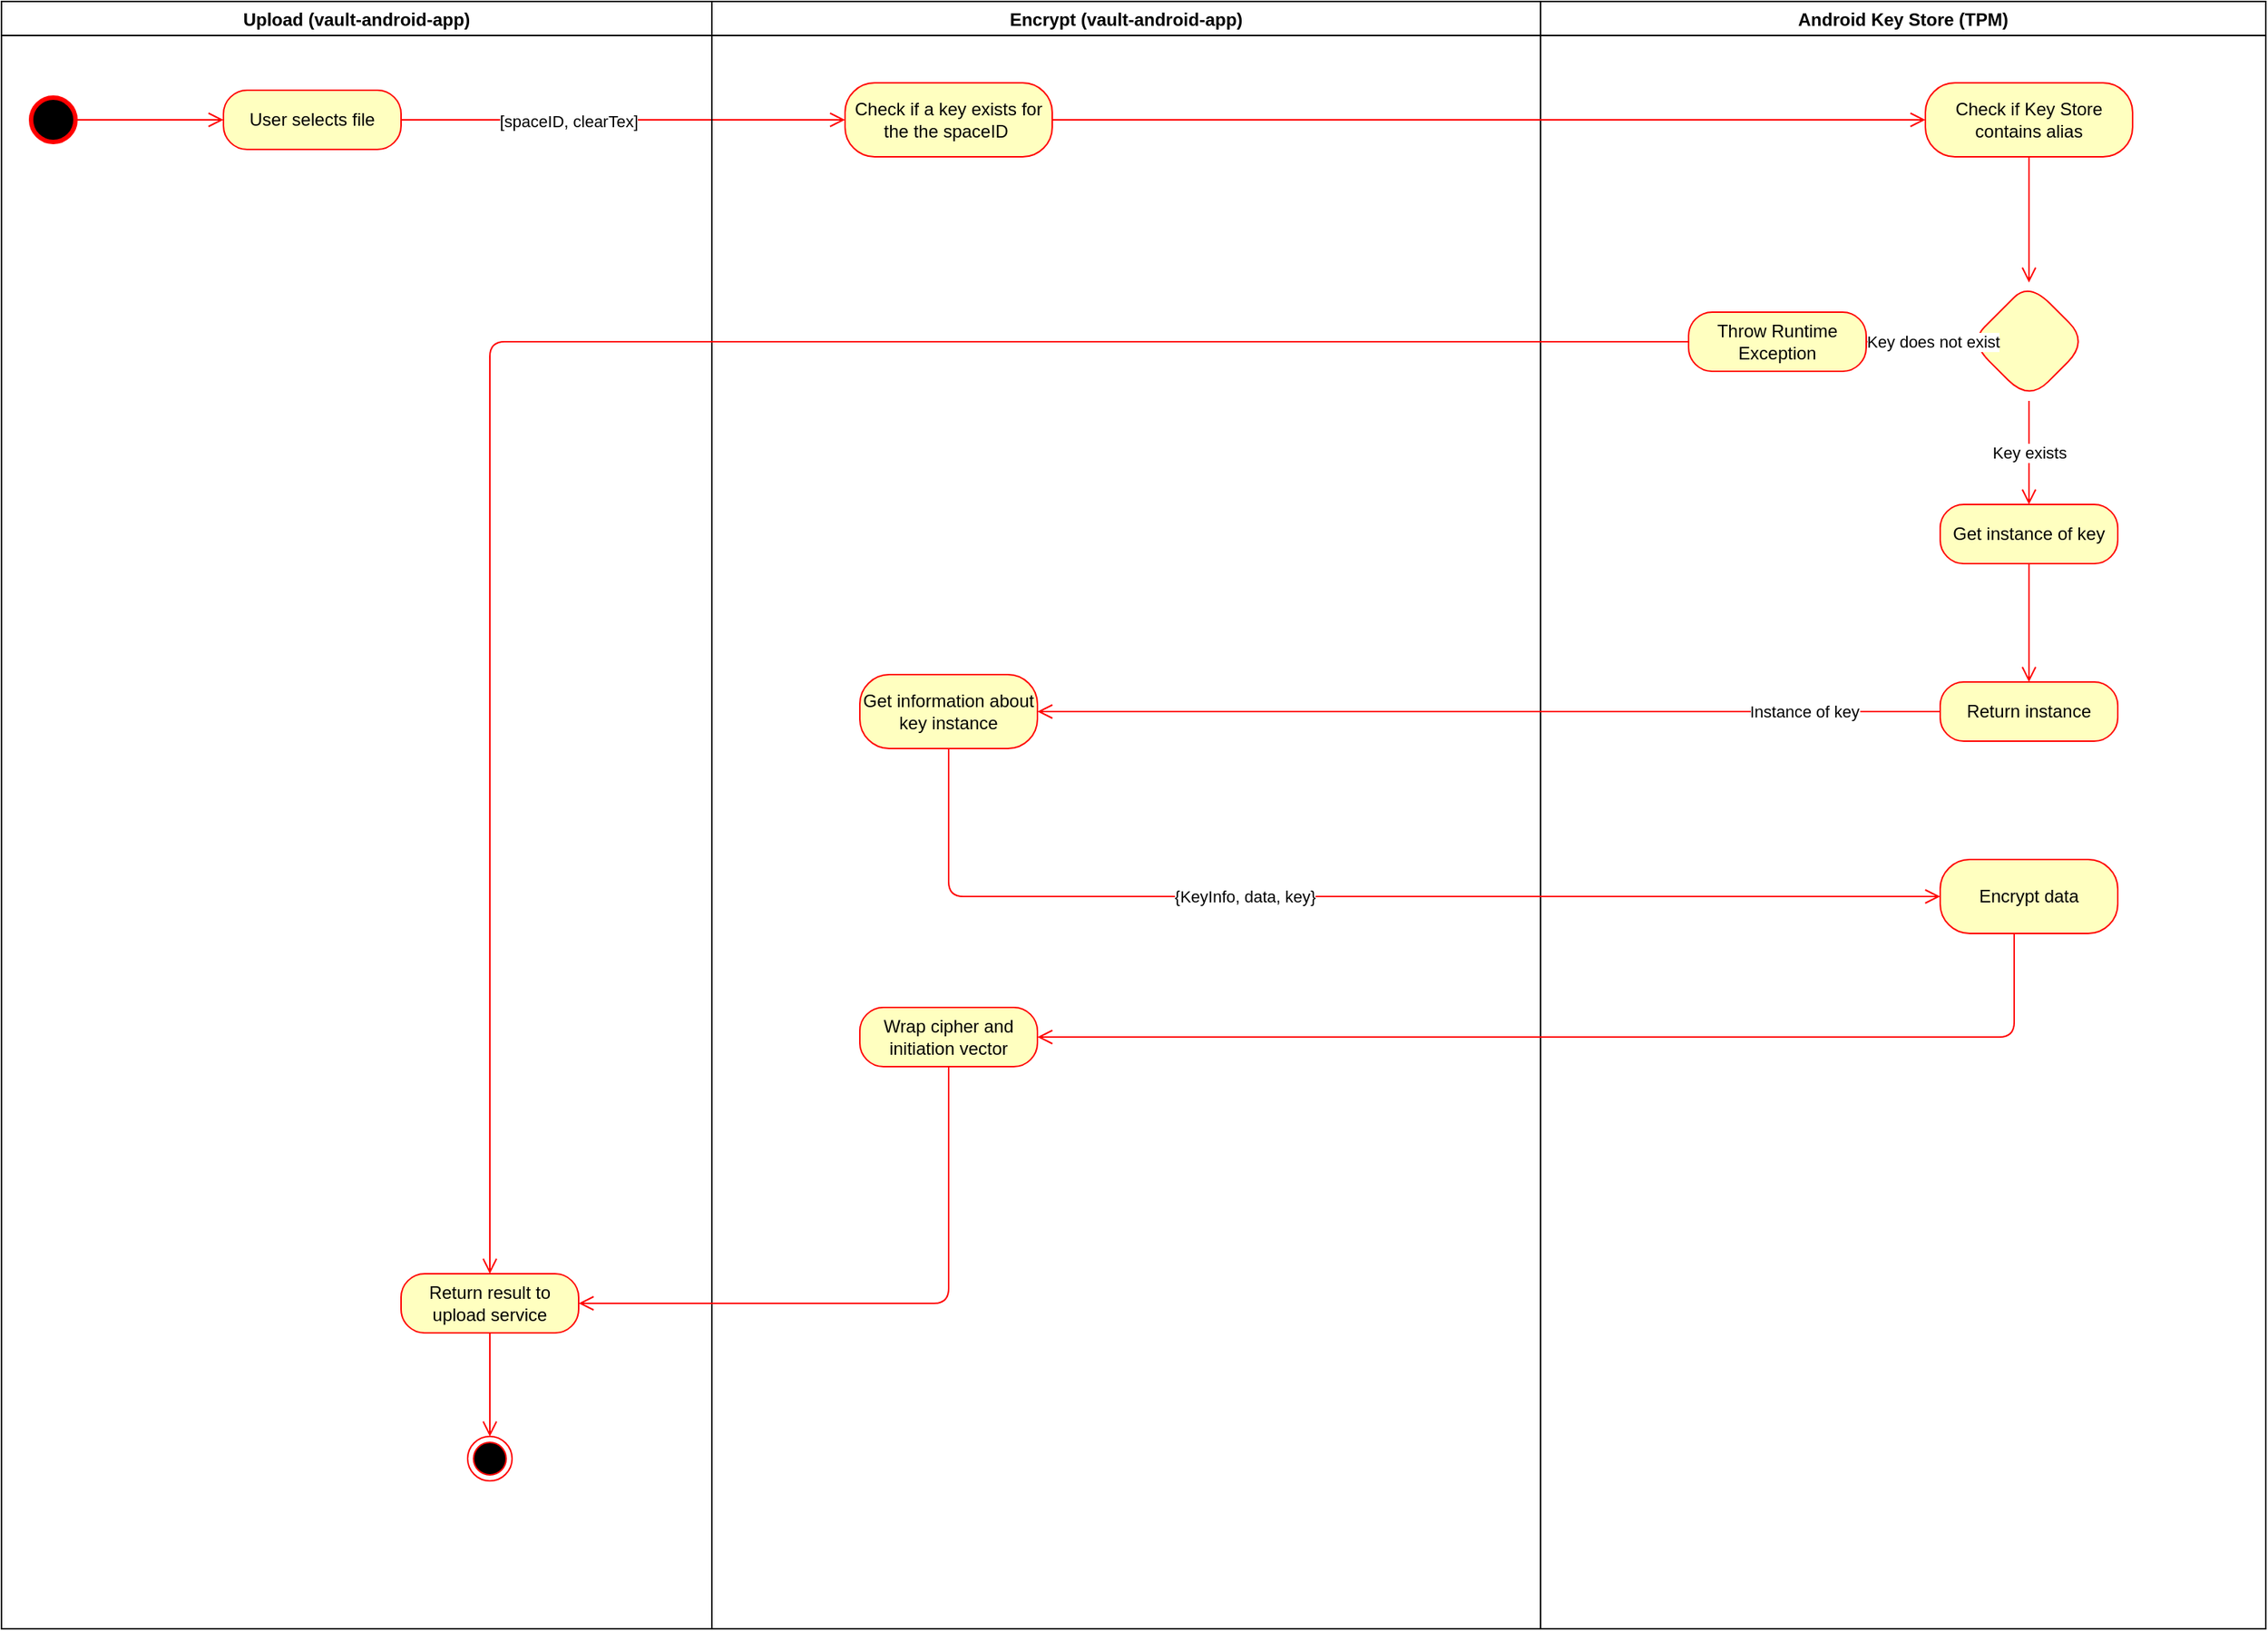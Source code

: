 <mxfile version="14.6.9" type="device"><diagram id="C5RBs43oDa-KdzZeNtuy" name="Page-1"><mxGraphModel dx="3769" dy="1065" grid="1" gridSize="10" guides="1" tooltips="1" connect="1" arrows="1" fold="1" page="1" pageScale="1" pageWidth="827" pageHeight="1169" math="0" shadow="0"><root><mxCell id="WIyWlLk6GJQsqaUBKTNV-0"/><mxCell id="WIyWlLk6GJQsqaUBKTNV-1" parent="WIyWlLk6GJQsqaUBKTNV-0"/><mxCell id="5M6AXx_qfmoweQznHpF_-0" value="Upload (vault-android-app)" style="swimlane;startSize=23;" parent="WIyWlLk6GJQsqaUBKTNV-1" vertex="1"><mxGeometry x="-360" y="140" width="480" height="1100" as="geometry"/></mxCell><mxCell id="GNfpNx03PFpKt5aEcSJn-34" style="edgeStyle=orthogonalEdgeStyle;rounded=1;orthogonalLoop=1;jettySize=auto;html=1;entryX=0.5;entryY=0;entryDx=0;entryDy=0;endArrow=open;endFill=0;endSize=8;strokeColor=#FF0000;" parent="5M6AXx_qfmoweQznHpF_-0" source="GNfpNx03PFpKt5aEcSJn-30" target="GNfpNx03PFpKt5aEcSJn-33" edge="1"><mxGeometry relative="1" as="geometry"/></mxCell><mxCell id="GNfpNx03PFpKt5aEcSJn-30" value="Return result to upload service" style="rounded=1;whiteSpace=wrap;html=1;arcSize=40;fontColor=#000000;fillColor=#ffffc0;strokeColor=#ff0000;" parent="5M6AXx_qfmoweQznHpF_-0" vertex="1"><mxGeometry x="270" y="860" width="120" height="40" as="geometry"/></mxCell><mxCell id="5M6AXx_qfmoweQznHpF_-3" value="User selects file" style="rounded=1;whiteSpace=wrap;html=1;arcSize=40;fontColor=#000000;fillColor=#ffffc0;strokeColor=#ff0000;" parent="5M6AXx_qfmoweQznHpF_-0" vertex="1"><mxGeometry x="150" y="60" width="120" height="40" as="geometry"/></mxCell><mxCell id="GNfpNx03PFpKt5aEcSJn-33" value="" style="ellipse;html=1;shape=endState;fillColor=#000000;strokeColor=#ff0000;" parent="5M6AXx_qfmoweQznHpF_-0" vertex="1"><mxGeometry x="315" y="970" width="30" height="30" as="geometry"/></mxCell><mxCell id="5M6AXx_qfmoweQznHpF_-2" value="" style="ellipse;whiteSpace=wrap;html=1;aspect=fixed;strokeWidth=3;fillColor=#000000;strokeColor=#FF0000;" parent="5M6AXx_qfmoweQznHpF_-0" vertex="1"><mxGeometry x="20" y="65" width="30" height="30" as="geometry"/></mxCell><mxCell id="5M6AXx_qfmoweQznHpF_-1" value="" style="edgeStyle=orthogonalEdgeStyle;orthogonalLoop=1;jettySize=auto;html=1;endArrow=open;endSize=8;strokeColor=#ff0000;" parent="5M6AXx_qfmoweQznHpF_-0" source="5M6AXx_qfmoweQznHpF_-2" target="5M6AXx_qfmoweQznHpF_-3" edge="1"><mxGeometry relative="1" as="geometry"/></mxCell><mxCell id="5M6AXx_qfmoweQznHpF_-4" value="[spaceID, clearTex]" style="edgeStyle=orthogonalEdgeStyle;html=1;verticalAlign=bottom;endArrow=open;endSize=8;strokeColor=#ff0000;entryX=0;entryY=0.5;entryDx=0;entryDy=0;" parent="WIyWlLk6GJQsqaUBKTNV-1" source="5M6AXx_qfmoweQznHpF_-3" target="5M6AXx_qfmoweQznHpF_-6" edge="1"><mxGeometry x="-0.25" y="-10" relative="1" as="geometry"><mxPoint x="510" y="220" as="targetPoint"/><mxPoint as="offset"/></mxGeometry></mxCell><mxCell id="5M6AXx_qfmoweQznHpF_-72" value="Encrypt (vault-android-app)" style="swimlane;" parent="WIyWlLk6GJQsqaUBKTNV-1" vertex="1"><mxGeometry x="120" y="140" width="560" height="1100" as="geometry"/></mxCell><mxCell id="5M6AXx_qfmoweQznHpF_-6" value="Check if a key exists for the the spaceID&amp;nbsp;" style="rounded=1;whiteSpace=wrap;html=1;arcSize=40;fontColor=#000000;fillColor=#ffffc0;strokeColor=#ff0000;" parent="5M6AXx_qfmoweQznHpF_-72" vertex="1"><mxGeometry x="90" y="55" width="140" height="50" as="geometry"/></mxCell><mxCell id="5M6AXx_qfmoweQznHpF_-17" value="Throw Runtime Exception" style="rounded=1;whiteSpace=wrap;html=1;arcSize=40;fontColor=#000000;fillColor=#ffffc0;strokeColor=#ff0000;" parent="5M6AXx_qfmoweQznHpF_-72" vertex="1"><mxGeometry x="660" y="210" width="120" height="40" as="geometry"/></mxCell><mxCell id="GNfpNx03PFpKt5aEcSJn-17" value="Get information about key instance" style="rounded=1;whiteSpace=wrap;html=1;arcSize=40;fontColor=#000000;fillColor=#ffffc0;strokeColor=#ff0000;" parent="5M6AXx_qfmoweQznHpF_-72" vertex="1"><mxGeometry x="100" y="455" width="120" height="50" as="geometry"/></mxCell><mxCell id="GNfpNx03PFpKt5aEcSJn-25" value="Wrap cipher and initiation vector" style="rounded=1;whiteSpace=wrap;html=1;arcSize=40;fontColor=#000000;fillColor=#ffffc0;strokeColor=#ff0000;" parent="5M6AXx_qfmoweQznHpF_-72" vertex="1"><mxGeometry x="100" y="680" width="120" height="40" as="geometry"/></mxCell><mxCell id="5M6AXx_qfmoweQznHpF_-73" value="Android Key Store (TPM)" style="swimlane;" parent="5M6AXx_qfmoweQznHpF_-72" vertex="1"><mxGeometry x="560" width="490" height="1100" as="geometry"/></mxCell><mxCell id="GNfpNx03PFpKt5aEcSJn-10" style="edgeStyle=orthogonalEdgeStyle;rounded=1;orthogonalLoop=1;jettySize=auto;html=1;entryX=0.5;entryY=0;entryDx=0;entryDy=0;endArrow=open;endFill=0;endSize=8;strokeColor=#FF0000;" parent="5M6AXx_qfmoweQznHpF_-73" source="GNfpNx03PFpKt5aEcSJn-6" target="GNfpNx03PFpKt5aEcSJn-9" edge="1"><mxGeometry relative="1" as="geometry"/></mxCell><mxCell id="GNfpNx03PFpKt5aEcSJn-6" value="Check if Key Store contains alias" style="rounded=1;whiteSpace=wrap;html=1;arcSize=40;fontColor=#000000;fillColor=#ffffc0;strokeColor=#ff0000;" parent="5M6AXx_qfmoweQznHpF_-73" vertex="1"><mxGeometry x="260" y="55" width="140" height="50" as="geometry"/></mxCell><mxCell id="GNfpNx03PFpKt5aEcSJn-22" value="Key exists" style="edgeStyle=orthogonalEdgeStyle;rounded=1;orthogonalLoop=1;jettySize=auto;html=1;entryX=0.5;entryY=0;entryDx=0;entryDy=0;endArrow=open;endFill=0;endSize=8;strokeColor=#FF0000;" parent="5M6AXx_qfmoweQznHpF_-73" source="GNfpNx03PFpKt5aEcSJn-9" target="GNfpNx03PFpKt5aEcSJn-13" edge="1"><mxGeometry relative="1" as="geometry"/></mxCell><mxCell id="GNfpNx03PFpKt5aEcSJn-9" value="" style="rhombus;whiteSpace=wrap;html=1;rounded=1;strokeColor=#ff0000;fillColor=#ffffc0;arcSize=40;" parent="5M6AXx_qfmoweQznHpF_-73" vertex="1"><mxGeometry x="290" y="190" width="80" height="80" as="geometry"/></mxCell><mxCell id="GNfpNx03PFpKt5aEcSJn-16" style="edgeStyle=orthogonalEdgeStyle;rounded=1;orthogonalLoop=1;jettySize=auto;html=1;endArrow=open;endFill=0;endSize=8;strokeColor=#FF0000;" parent="5M6AXx_qfmoweQznHpF_-73" source="GNfpNx03PFpKt5aEcSJn-13" target="GNfpNx03PFpKt5aEcSJn-15" edge="1"><mxGeometry relative="1" as="geometry"/></mxCell><mxCell id="GNfpNx03PFpKt5aEcSJn-13" value="Get instance of key" style="rounded=1;whiteSpace=wrap;html=1;arcSize=40;fontColor=#000000;fillColor=#ffffc0;strokeColor=#ff0000;" parent="5M6AXx_qfmoweQznHpF_-73" vertex="1"><mxGeometry x="270" y="340" width="120" height="40" as="geometry"/></mxCell><mxCell id="GNfpNx03PFpKt5aEcSJn-15" value="Return instance" style="rounded=1;whiteSpace=wrap;html=1;arcSize=40;fontColor=#000000;fillColor=#ffffc0;strokeColor=#ff0000;" parent="5M6AXx_qfmoweQznHpF_-73" vertex="1"><mxGeometry x="270" y="460" width="120" height="40" as="geometry"/></mxCell><mxCell id="GNfpNx03PFpKt5aEcSJn-23" value="Encrypt data" style="rounded=1;whiteSpace=wrap;html=1;arcSize=40;fontColor=#000000;fillColor=#ffffc0;strokeColor=#ff0000;" parent="5M6AXx_qfmoweQznHpF_-73" vertex="1"><mxGeometry x="270" y="580" width="120" height="50" as="geometry"/></mxCell><mxCell id="GNfpNx03PFpKt5aEcSJn-8" style="edgeStyle=orthogonalEdgeStyle;rounded=1;orthogonalLoop=1;jettySize=auto;html=1;entryX=0;entryY=0.5;entryDx=0;entryDy=0;endArrow=open;endFill=0;endSize=8;strokeColor=#FF0000;" parent="5M6AXx_qfmoweQznHpF_-72" source="5M6AXx_qfmoweQznHpF_-6" target="GNfpNx03PFpKt5aEcSJn-6" edge="1"><mxGeometry relative="1" as="geometry"/></mxCell><mxCell id="GNfpNx03PFpKt5aEcSJn-11" style="edgeStyle=orthogonalEdgeStyle;rounded=1;orthogonalLoop=1;jettySize=auto;html=1;endArrow=open;endFill=0;endSize=8;strokeColor=#FF0000;" parent="5M6AXx_qfmoweQznHpF_-72" source="GNfpNx03PFpKt5aEcSJn-9" target="5M6AXx_qfmoweQznHpF_-17" edge="1"><mxGeometry relative="1" as="geometry"/></mxCell><mxCell id="GNfpNx03PFpKt5aEcSJn-12" value="Key does not exist" style="edgeLabel;html=1;align=center;verticalAlign=middle;resizable=0;points=[];" parent="GNfpNx03PFpKt5aEcSJn-11" vertex="1" connectable="0"><mxGeometry x="-0.077" y="3" relative="1" as="geometry"><mxPoint x="7" y="-3" as="offset"/></mxGeometry></mxCell><mxCell id="GNfpNx03PFpKt5aEcSJn-18" value="Instance of key" style="edgeStyle=orthogonalEdgeStyle;rounded=1;orthogonalLoop=1;jettySize=auto;html=1;entryX=1;entryY=0.5;entryDx=0;entryDy=0;endArrow=open;endFill=0;endSize=8;strokeColor=#FF0000;" parent="5M6AXx_qfmoweQznHpF_-72" source="GNfpNx03PFpKt5aEcSJn-15" target="GNfpNx03PFpKt5aEcSJn-17" edge="1"><mxGeometry x="-0.696" relative="1" as="geometry"><mxPoint as="offset"/></mxGeometry></mxCell><mxCell id="GNfpNx03PFpKt5aEcSJn-24" value="{KeyInfo, data, key}" style="edgeStyle=orthogonalEdgeStyle;rounded=1;orthogonalLoop=1;jettySize=auto;html=1;entryX=0;entryY=0.5;entryDx=0;entryDy=0;endArrow=open;endFill=0;endSize=8;strokeColor=#FF0000;" parent="5M6AXx_qfmoweQznHpF_-72" source="GNfpNx03PFpKt5aEcSJn-17" target="GNfpNx03PFpKt5aEcSJn-23" edge="1"><mxGeometry x="-0.222" relative="1" as="geometry"><Array as="points"><mxPoint x="160" y="605"/></Array><mxPoint as="offset"/></mxGeometry></mxCell><mxCell id="GNfpNx03PFpKt5aEcSJn-29" style="edgeStyle=orthogonalEdgeStyle;rounded=1;orthogonalLoop=1;jettySize=auto;html=1;entryX=1;entryY=0.5;entryDx=0;entryDy=0;endArrow=open;endFill=0;endSize=8;strokeColor=#FF0000;" parent="5M6AXx_qfmoweQznHpF_-72" source="GNfpNx03PFpKt5aEcSJn-23" target="GNfpNx03PFpKt5aEcSJn-25" edge="1"><mxGeometry relative="1" as="geometry"><Array as="points"><mxPoint x="880" y="700"/></Array></mxGeometry></mxCell><mxCell id="GNfpNx03PFpKt5aEcSJn-31" style="edgeStyle=orthogonalEdgeStyle;rounded=1;orthogonalLoop=1;jettySize=auto;html=1;entryX=1;entryY=0.5;entryDx=0;entryDy=0;endArrow=open;endFill=0;endSize=8;strokeColor=#FF0000;" parent="WIyWlLk6GJQsqaUBKTNV-1" source="GNfpNx03PFpKt5aEcSJn-25" target="GNfpNx03PFpKt5aEcSJn-30" edge="1"><mxGeometry relative="1" as="geometry"><Array as="points"><mxPoint x="280" y="1020"/></Array></mxGeometry></mxCell><mxCell id="GNfpNx03PFpKt5aEcSJn-32" style="edgeStyle=orthogonalEdgeStyle;rounded=1;orthogonalLoop=1;jettySize=auto;html=1;entryX=0.5;entryY=0;entryDx=0;entryDy=0;endArrow=open;endFill=0;endSize=8;strokeColor=#FF0000;" parent="WIyWlLk6GJQsqaUBKTNV-1" source="5M6AXx_qfmoweQznHpF_-17" target="GNfpNx03PFpKt5aEcSJn-30" edge="1"><mxGeometry relative="1" as="geometry"/></mxCell></root></mxGraphModel></diagram></mxfile>